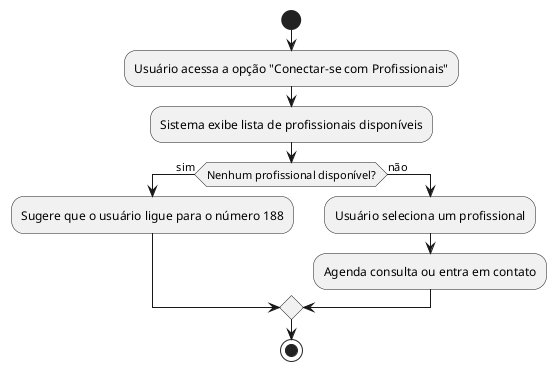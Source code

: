 @startuml Conectar Profissionais
start
:Usuário acessa a opção "Conectar-se com Profissionais";
:Sistema exibe lista de profissionais disponíveis;

if (Nenhum profissional disponível?) then (sim)
  :Sugere que o usuário ligue para o número 188;
else (não)
  :Usuário seleciona um profissional;
  :Agenda consulta ou entra em contato;
endif

stop
@enduml

